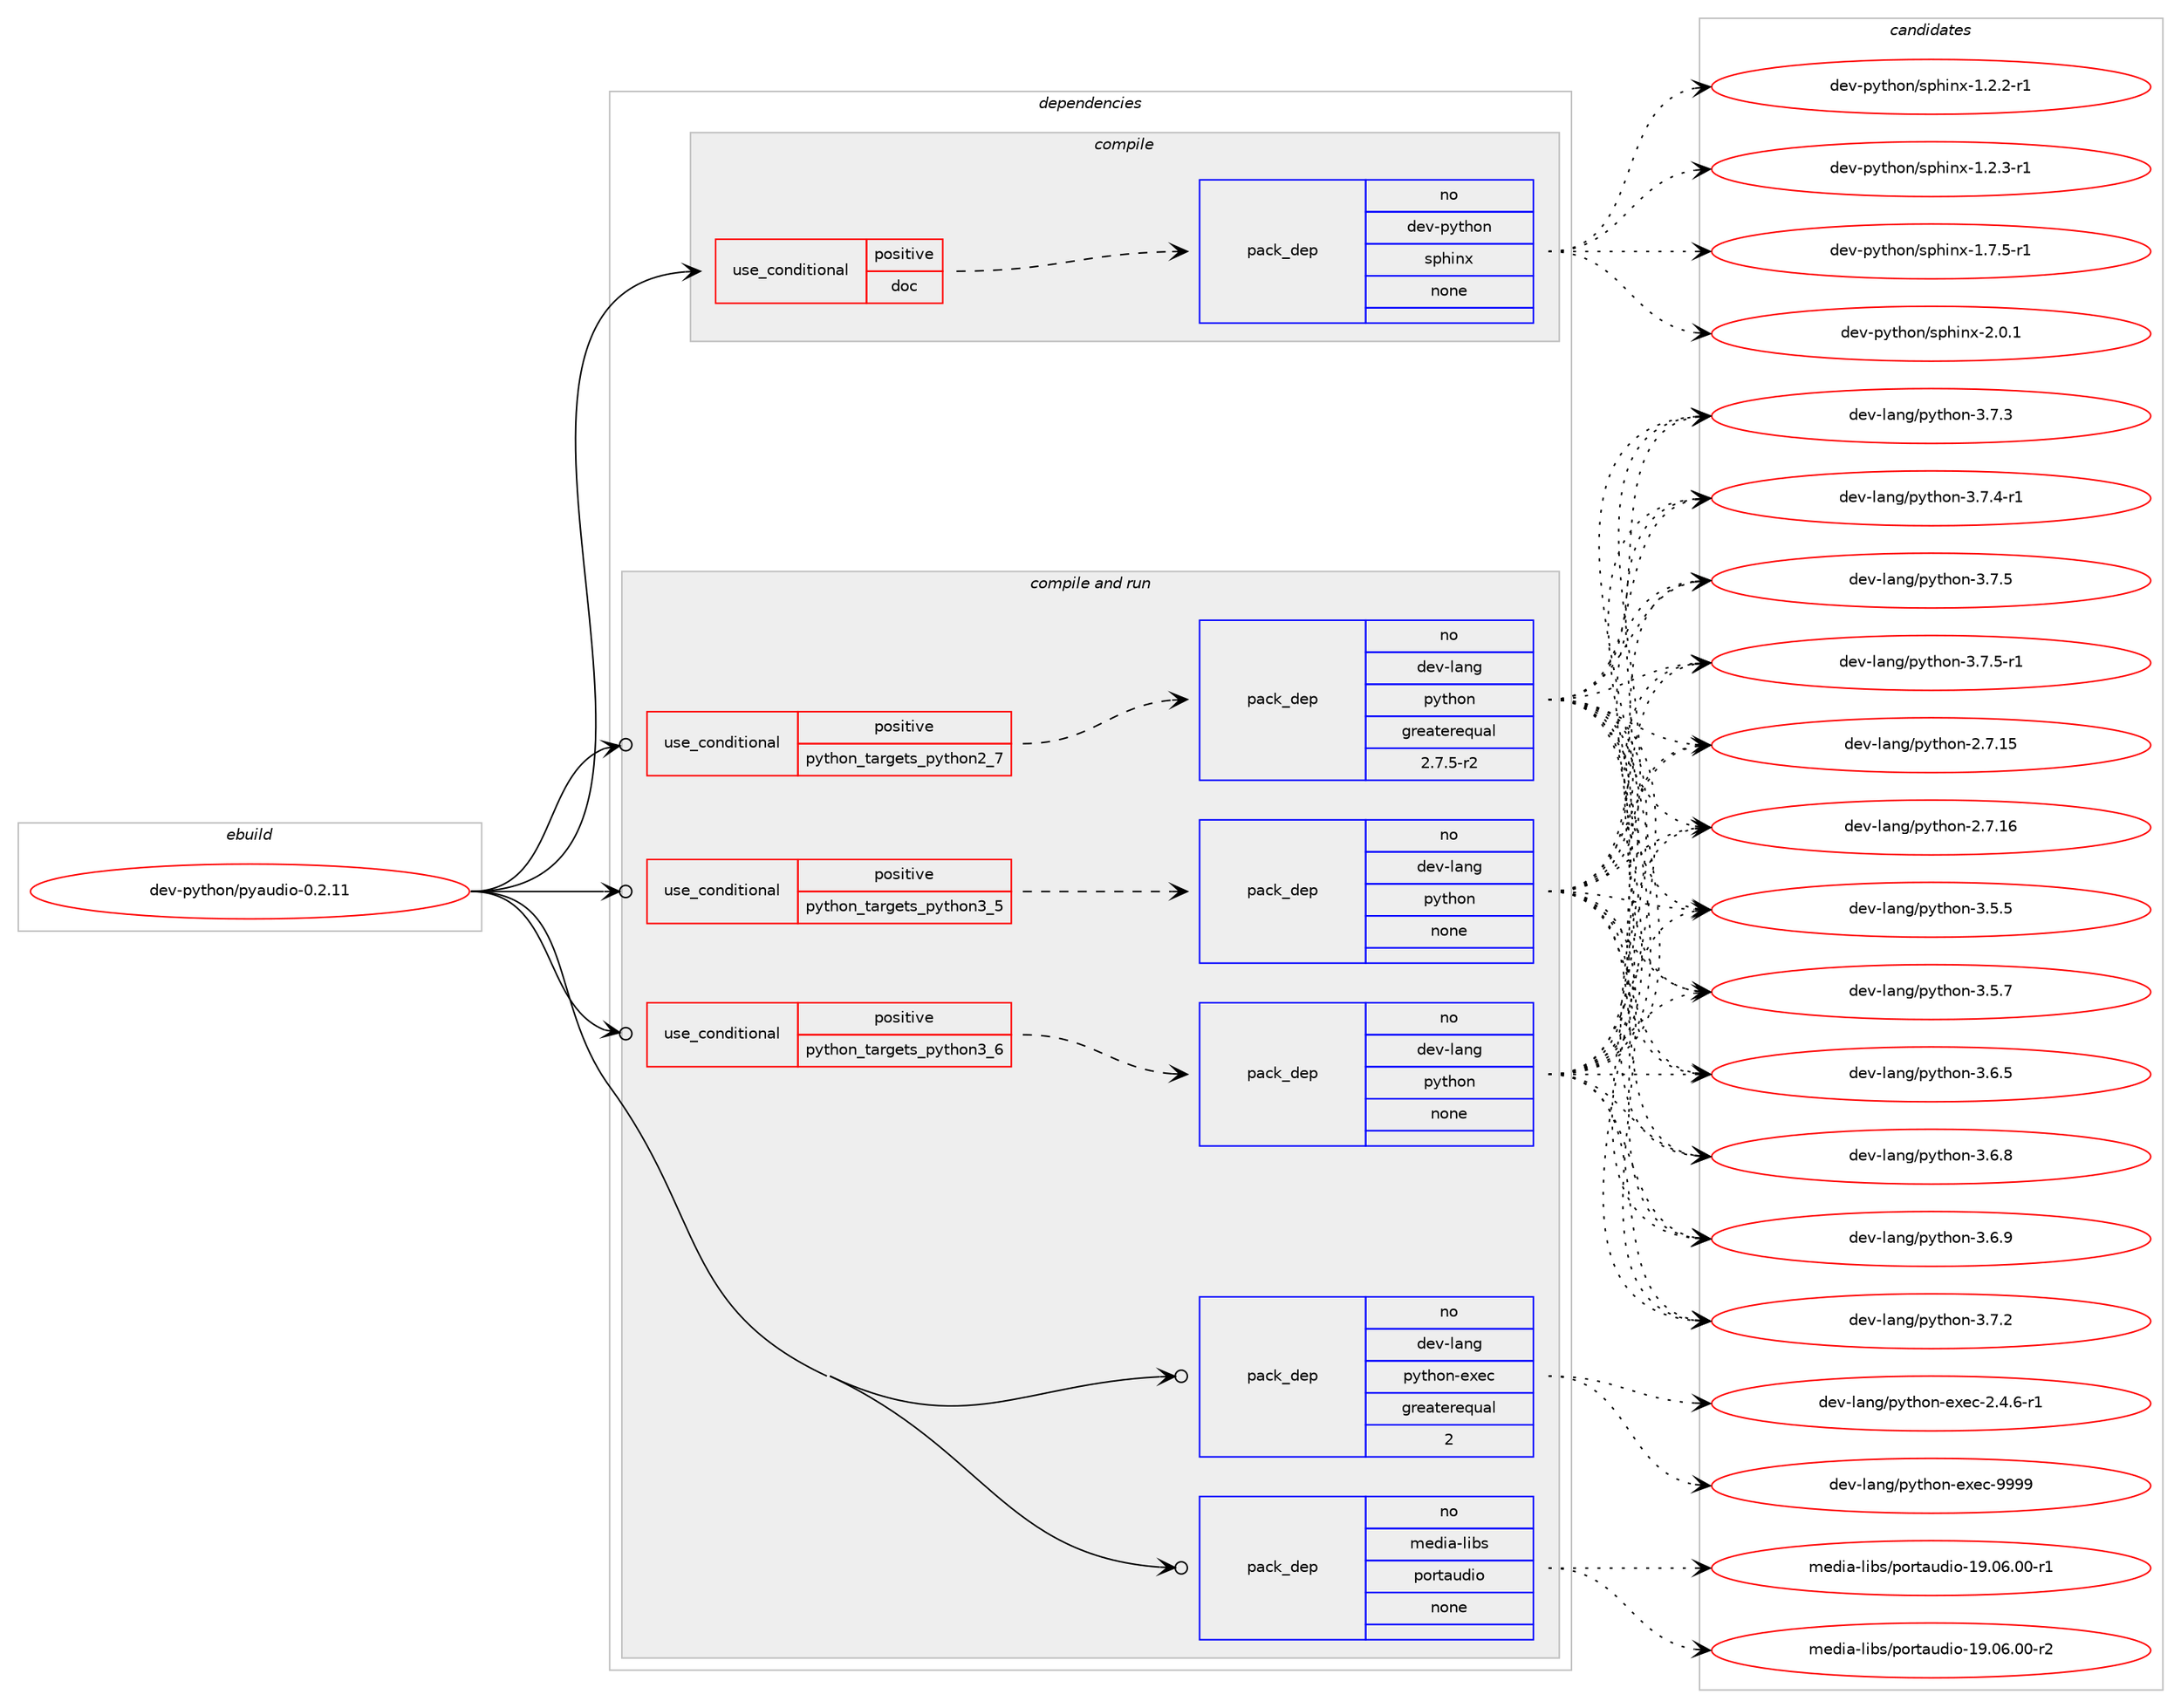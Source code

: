 digraph prolog {

# *************
# Graph options
# *************

newrank=true;
concentrate=true;
compound=true;
graph [rankdir=LR,fontname=Helvetica,fontsize=10,ranksep=1.5];#, ranksep=2.5, nodesep=0.2];
edge  [arrowhead=vee];
node  [fontname=Helvetica,fontsize=10];

# **********
# The ebuild
# **********

subgraph cluster_leftcol {
color=gray;
rank=same;
label=<<i>ebuild</i>>;
id [label="dev-python/pyaudio-0.2.11", color=red, width=4, href="../dev-python/pyaudio-0.2.11.svg"];
}

# ****************
# The dependencies
# ****************

subgraph cluster_midcol {
color=gray;
label=<<i>dependencies</i>>;
subgraph cluster_compile {
fillcolor="#eeeeee";
style=filled;
label=<<i>compile</i>>;
subgraph cond145349 {
dependency624309 [label=<<TABLE BORDER="0" CELLBORDER="1" CELLSPACING="0" CELLPADDING="4"><TR><TD ROWSPAN="3" CELLPADDING="10">use_conditional</TD></TR><TR><TD>positive</TD></TR><TR><TD>doc</TD></TR></TABLE>>, shape=none, color=red];
subgraph pack467116 {
dependency624310 [label=<<TABLE BORDER="0" CELLBORDER="1" CELLSPACING="0" CELLPADDING="4" WIDTH="220"><TR><TD ROWSPAN="6" CELLPADDING="30">pack_dep</TD></TR><TR><TD WIDTH="110">no</TD></TR><TR><TD>dev-python</TD></TR><TR><TD>sphinx</TD></TR><TR><TD>none</TD></TR><TR><TD></TD></TR></TABLE>>, shape=none, color=blue];
}
dependency624309:e -> dependency624310:w [weight=20,style="dashed",arrowhead="vee"];
}
id:e -> dependency624309:w [weight=20,style="solid",arrowhead="vee"];
}
subgraph cluster_compileandrun {
fillcolor="#eeeeee";
style=filled;
label=<<i>compile and run</i>>;
subgraph cond145350 {
dependency624311 [label=<<TABLE BORDER="0" CELLBORDER="1" CELLSPACING="0" CELLPADDING="4"><TR><TD ROWSPAN="3" CELLPADDING="10">use_conditional</TD></TR><TR><TD>positive</TD></TR><TR><TD>python_targets_python2_7</TD></TR></TABLE>>, shape=none, color=red];
subgraph pack467117 {
dependency624312 [label=<<TABLE BORDER="0" CELLBORDER="1" CELLSPACING="0" CELLPADDING="4" WIDTH="220"><TR><TD ROWSPAN="6" CELLPADDING="30">pack_dep</TD></TR><TR><TD WIDTH="110">no</TD></TR><TR><TD>dev-lang</TD></TR><TR><TD>python</TD></TR><TR><TD>greaterequal</TD></TR><TR><TD>2.7.5-r2</TD></TR></TABLE>>, shape=none, color=blue];
}
dependency624311:e -> dependency624312:w [weight=20,style="dashed",arrowhead="vee"];
}
id:e -> dependency624311:w [weight=20,style="solid",arrowhead="odotvee"];
subgraph cond145351 {
dependency624313 [label=<<TABLE BORDER="0" CELLBORDER="1" CELLSPACING="0" CELLPADDING="4"><TR><TD ROWSPAN="3" CELLPADDING="10">use_conditional</TD></TR><TR><TD>positive</TD></TR><TR><TD>python_targets_python3_5</TD></TR></TABLE>>, shape=none, color=red];
subgraph pack467118 {
dependency624314 [label=<<TABLE BORDER="0" CELLBORDER="1" CELLSPACING="0" CELLPADDING="4" WIDTH="220"><TR><TD ROWSPAN="6" CELLPADDING="30">pack_dep</TD></TR><TR><TD WIDTH="110">no</TD></TR><TR><TD>dev-lang</TD></TR><TR><TD>python</TD></TR><TR><TD>none</TD></TR><TR><TD></TD></TR></TABLE>>, shape=none, color=blue];
}
dependency624313:e -> dependency624314:w [weight=20,style="dashed",arrowhead="vee"];
}
id:e -> dependency624313:w [weight=20,style="solid",arrowhead="odotvee"];
subgraph cond145352 {
dependency624315 [label=<<TABLE BORDER="0" CELLBORDER="1" CELLSPACING="0" CELLPADDING="4"><TR><TD ROWSPAN="3" CELLPADDING="10">use_conditional</TD></TR><TR><TD>positive</TD></TR><TR><TD>python_targets_python3_6</TD></TR></TABLE>>, shape=none, color=red];
subgraph pack467119 {
dependency624316 [label=<<TABLE BORDER="0" CELLBORDER="1" CELLSPACING="0" CELLPADDING="4" WIDTH="220"><TR><TD ROWSPAN="6" CELLPADDING="30">pack_dep</TD></TR><TR><TD WIDTH="110">no</TD></TR><TR><TD>dev-lang</TD></TR><TR><TD>python</TD></TR><TR><TD>none</TD></TR><TR><TD></TD></TR></TABLE>>, shape=none, color=blue];
}
dependency624315:e -> dependency624316:w [weight=20,style="dashed",arrowhead="vee"];
}
id:e -> dependency624315:w [weight=20,style="solid",arrowhead="odotvee"];
subgraph pack467120 {
dependency624317 [label=<<TABLE BORDER="0" CELLBORDER="1" CELLSPACING="0" CELLPADDING="4" WIDTH="220"><TR><TD ROWSPAN="6" CELLPADDING="30">pack_dep</TD></TR><TR><TD WIDTH="110">no</TD></TR><TR><TD>dev-lang</TD></TR><TR><TD>python-exec</TD></TR><TR><TD>greaterequal</TD></TR><TR><TD>2</TD></TR></TABLE>>, shape=none, color=blue];
}
id:e -> dependency624317:w [weight=20,style="solid",arrowhead="odotvee"];
subgraph pack467121 {
dependency624318 [label=<<TABLE BORDER="0" CELLBORDER="1" CELLSPACING="0" CELLPADDING="4" WIDTH="220"><TR><TD ROWSPAN="6" CELLPADDING="30">pack_dep</TD></TR><TR><TD WIDTH="110">no</TD></TR><TR><TD>media-libs</TD></TR><TR><TD>portaudio</TD></TR><TR><TD>none</TD></TR><TR><TD></TD></TR></TABLE>>, shape=none, color=blue];
}
id:e -> dependency624318:w [weight=20,style="solid",arrowhead="odotvee"];
}
subgraph cluster_run {
fillcolor="#eeeeee";
style=filled;
label=<<i>run</i>>;
}
}

# **************
# The candidates
# **************

subgraph cluster_choices {
rank=same;
color=gray;
label=<<i>candidates</i>>;

subgraph choice467116 {
color=black;
nodesep=1;
choice10010111845112121116104111110471151121041051101204549465046504511449 [label="dev-python/sphinx-1.2.2-r1", color=red, width=4,href="../dev-python/sphinx-1.2.2-r1.svg"];
choice10010111845112121116104111110471151121041051101204549465046514511449 [label="dev-python/sphinx-1.2.3-r1", color=red, width=4,href="../dev-python/sphinx-1.2.3-r1.svg"];
choice10010111845112121116104111110471151121041051101204549465546534511449 [label="dev-python/sphinx-1.7.5-r1", color=red, width=4,href="../dev-python/sphinx-1.7.5-r1.svg"];
choice1001011184511212111610411111047115112104105110120455046484649 [label="dev-python/sphinx-2.0.1", color=red, width=4,href="../dev-python/sphinx-2.0.1.svg"];
dependency624310:e -> choice10010111845112121116104111110471151121041051101204549465046504511449:w [style=dotted,weight="100"];
dependency624310:e -> choice10010111845112121116104111110471151121041051101204549465046514511449:w [style=dotted,weight="100"];
dependency624310:e -> choice10010111845112121116104111110471151121041051101204549465546534511449:w [style=dotted,weight="100"];
dependency624310:e -> choice1001011184511212111610411111047115112104105110120455046484649:w [style=dotted,weight="100"];
}
subgraph choice467117 {
color=black;
nodesep=1;
choice10010111845108971101034711212111610411111045504655464953 [label="dev-lang/python-2.7.15", color=red, width=4,href="../dev-lang/python-2.7.15.svg"];
choice10010111845108971101034711212111610411111045504655464954 [label="dev-lang/python-2.7.16", color=red, width=4,href="../dev-lang/python-2.7.16.svg"];
choice100101118451089711010347112121116104111110455146534653 [label="dev-lang/python-3.5.5", color=red, width=4,href="../dev-lang/python-3.5.5.svg"];
choice100101118451089711010347112121116104111110455146534655 [label="dev-lang/python-3.5.7", color=red, width=4,href="../dev-lang/python-3.5.7.svg"];
choice100101118451089711010347112121116104111110455146544653 [label="dev-lang/python-3.6.5", color=red, width=4,href="../dev-lang/python-3.6.5.svg"];
choice100101118451089711010347112121116104111110455146544656 [label="dev-lang/python-3.6.8", color=red, width=4,href="../dev-lang/python-3.6.8.svg"];
choice100101118451089711010347112121116104111110455146544657 [label="dev-lang/python-3.6.9", color=red, width=4,href="../dev-lang/python-3.6.9.svg"];
choice100101118451089711010347112121116104111110455146554650 [label="dev-lang/python-3.7.2", color=red, width=4,href="../dev-lang/python-3.7.2.svg"];
choice100101118451089711010347112121116104111110455146554651 [label="dev-lang/python-3.7.3", color=red, width=4,href="../dev-lang/python-3.7.3.svg"];
choice1001011184510897110103471121211161041111104551465546524511449 [label="dev-lang/python-3.7.4-r1", color=red, width=4,href="../dev-lang/python-3.7.4-r1.svg"];
choice100101118451089711010347112121116104111110455146554653 [label="dev-lang/python-3.7.5", color=red, width=4,href="../dev-lang/python-3.7.5.svg"];
choice1001011184510897110103471121211161041111104551465546534511449 [label="dev-lang/python-3.7.5-r1", color=red, width=4,href="../dev-lang/python-3.7.5-r1.svg"];
dependency624312:e -> choice10010111845108971101034711212111610411111045504655464953:w [style=dotted,weight="100"];
dependency624312:e -> choice10010111845108971101034711212111610411111045504655464954:w [style=dotted,weight="100"];
dependency624312:e -> choice100101118451089711010347112121116104111110455146534653:w [style=dotted,weight="100"];
dependency624312:e -> choice100101118451089711010347112121116104111110455146534655:w [style=dotted,weight="100"];
dependency624312:e -> choice100101118451089711010347112121116104111110455146544653:w [style=dotted,weight="100"];
dependency624312:e -> choice100101118451089711010347112121116104111110455146544656:w [style=dotted,weight="100"];
dependency624312:e -> choice100101118451089711010347112121116104111110455146544657:w [style=dotted,weight="100"];
dependency624312:e -> choice100101118451089711010347112121116104111110455146554650:w [style=dotted,weight="100"];
dependency624312:e -> choice100101118451089711010347112121116104111110455146554651:w [style=dotted,weight="100"];
dependency624312:e -> choice1001011184510897110103471121211161041111104551465546524511449:w [style=dotted,weight="100"];
dependency624312:e -> choice100101118451089711010347112121116104111110455146554653:w [style=dotted,weight="100"];
dependency624312:e -> choice1001011184510897110103471121211161041111104551465546534511449:w [style=dotted,weight="100"];
}
subgraph choice467118 {
color=black;
nodesep=1;
choice10010111845108971101034711212111610411111045504655464953 [label="dev-lang/python-2.7.15", color=red, width=4,href="../dev-lang/python-2.7.15.svg"];
choice10010111845108971101034711212111610411111045504655464954 [label="dev-lang/python-2.7.16", color=red, width=4,href="../dev-lang/python-2.7.16.svg"];
choice100101118451089711010347112121116104111110455146534653 [label="dev-lang/python-3.5.5", color=red, width=4,href="../dev-lang/python-3.5.5.svg"];
choice100101118451089711010347112121116104111110455146534655 [label="dev-lang/python-3.5.7", color=red, width=4,href="../dev-lang/python-3.5.7.svg"];
choice100101118451089711010347112121116104111110455146544653 [label="dev-lang/python-3.6.5", color=red, width=4,href="../dev-lang/python-3.6.5.svg"];
choice100101118451089711010347112121116104111110455146544656 [label="dev-lang/python-3.6.8", color=red, width=4,href="../dev-lang/python-3.6.8.svg"];
choice100101118451089711010347112121116104111110455146544657 [label="dev-lang/python-3.6.9", color=red, width=4,href="../dev-lang/python-3.6.9.svg"];
choice100101118451089711010347112121116104111110455146554650 [label="dev-lang/python-3.7.2", color=red, width=4,href="../dev-lang/python-3.7.2.svg"];
choice100101118451089711010347112121116104111110455146554651 [label="dev-lang/python-3.7.3", color=red, width=4,href="../dev-lang/python-3.7.3.svg"];
choice1001011184510897110103471121211161041111104551465546524511449 [label="dev-lang/python-3.7.4-r1", color=red, width=4,href="../dev-lang/python-3.7.4-r1.svg"];
choice100101118451089711010347112121116104111110455146554653 [label="dev-lang/python-3.7.5", color=red, width=4,href="../dev-lang/python-3.7.5.svg"];
choice1001011184510897110103471121211161041111104551465546534511449 [label="dev-lang/python-3.7.5-r1", color=red, width=4,href="../dev-lang/python-3.7.5-r1.svg"];
dependency624314:e -> choice10010111845108971101034711212111610411111045504655464953:w [style=dotted,weight="100"];
dependency624314:e -> choice10010111845108971101034711212111610411111045504655464954:w [style=dotted,weight="100"];
dependency624314:e -> choice100101118451089711010347112121116104111110455146534653:w [style=dotted,weight="100"];
dependency624314:e -> choice100101118451089711010347112121116104111110455146534655:w [style=dotted,weight="100"];
dependency624314:e -> choice100101118451089711010347112121116104111110455146544653:w [style=dotted,weight="100"];
dependency624314:e -> choice100101118451089711010347112121116104111110455146544656:w [style=dotted,weight="100"];
dependency624314:e -> choice100101118451089711010347112121116104111110455146544657:w [style=dotted,weight="100"];
dependency624314:e -> choice100101118451089711010347112121116104111110455146554650:w [style=dotted,weight="100"];
dependency624314:e -> choice100101118451089711010347112121116104111110455146554651:w [style=dotted,weight="100"];
dependency624314:e -> choice1001011184510897110103471121211161041111104551465546524511449:w [style=dotted,weight="100"];
dependency624314:e -> choice100101118451089711010347112121116104111110455146554653:w [style=dotted,weight="100"];
dependency624314:e -> choice1001011184510897110103471121211161041111104551465546534511449:w [style=dotted,weight="100"];
}
subgraph choice467119 {
color=black;
nodesep=1;
choice10010111845108971101034711212111610411111045504655464953 [label="dev-lang/python-2.7.15", color=red, width=4,href="../dev-lang/python-2.7.15.svg"];
choice10010111845108971101034711212111610411111045504655464954 [label="dev-lang/python-2.7.16", color=red, width=4,href="../dev-lang/python-2.7.16.svg"];
choice100101118451089711010347112121116104111110455146534653 [label="dev-lang/python-3.5.5", color=red, width=4,href="../dev-lang/python-3.5.5.svg"];
choice100101118451089711010347112121116104111110455146534655 [label="dev-lang/python-3.5.7", color=red, width=4,href="../dev-lang/python-3.5.7.svg"];
choice100101118451089711010347112121116104111110455146544653 [label="dev-lang/python-3.6.5", color=red, width=4,href="../dev-lang/python-3.6.5.svg"];
choice100101118451089711010347112121116104111110455146544656 [label="dev-lang/python-3.6.8", color=red, width=4,href="../dev-lang/python-3.6.8.svg"];
choice100101118451089711010347112121116104111110455146544657 [label="dev-lang/python-3.6.9", color=red, width=4,href="../dev-lang/python-3.6.9.svg"];
choice100101118451089711010347112121116104111110455146554650 [label="dev-lang/python-3.7.2", color=red, width=4,href="../dev-lang/python-3.7.2.svg"];
choice100101118451089711010347112121116104111110455146554651 [label="dev-lang/python-3.7.3", color=red, width=4,href="../dev-lang/python-3.7.3.svg"];
choice1001011184510897110103471121211161041111104551465546524511449 [label="dev-lang/python-3.7.4-r1", color=red, width=4,href="../dev-lang/python-3.7.4-r1.svg"];
choice100101118451089711010347112121116104111110455146554653 [label="dev-lang/python-3.7.5", color=red, width=4,href="../dev-lang/python-3.7.5.svg"];
choice1001011184510897110103471121211161041111104551465546534511449 [label="dev-lang/python-3.7.5-r1", color=red, width=4,href="../dev-lang/python-3.7.5-r1.svg"];
dependency624316:e -> choice10010111845108971101034711212111610411111045504655464953:w [style=dotted,weight="100"];
dependency624316:e -> choice10010111845108971101034711212111610411111045504655464954:w [style=dotted,weight="100"];
dependency624316:e -> choice100101118451089711010347112121116104111110455146534653:w [style=dotted,weight="100"];
dependency624316:e -> choice100101118451089711010347112121116104111110455146534655:w [style=dotted,weight="100"];
dependency624316:e -> choice100101118451089711010347112121116104111110455146544653:w [style=dotted,weight="100"];
dependency624316:e -> choice100101118451089711010347112121116104111110455146544656:w [style=dotted,weight="100"];
dependency624316:e -> choice100101118451089711010347112121116104111110455146544657:w [style=dotted,weight="100"];
dependency624316:e -> choice100101118451089711010347112121116104111110455146554650:w [style=dotted,weight="100"];
dependency624316:e -> choice100101118451089711010347112121116104111110455146554651:w [style=dotted,weight="100"];
dependency624316:e -> choice1001011184510897110103471121211161041111104551465546524511449:w [style=dotted,weight="100"];
dependency624316:e -> choice100101118451089711010347112121116104111110455146554653:w [style=dotted,weight="100"];
dependency624316:e -> choice1001011184510897110103471121211161041111104551465546534511449:w [style=dotted,weight="100"];
}
subgraph choice467120 {
color=black;
nodesep=1;
choice10010111845108971101034711212111610411111045101120101994550465246544511449 [label="dev-lang/python-exec-2.4.6-r1", color=red, width=4,href="../dev-lang/python-exec-2.4.6-r1.svg"];
choice10010111845108971101034711212111610411111045101120101994557575757 [label="dev-lang/python-exec-9999", color=red, width=4,href="../dev-lang/python-exec-9999.svg"];
dependency624317:e -> choice10010111845108971101034711212111610411111045101120101994550465246544511449:w [style=dotted,weight="100"];
dependency624317:e -> choice10010111845108971101034711212111610411111045101120101994557575757:w [style=dotted,weight="100"];
}
subgraph choice467121 {
color=black;
nodesep=1;
choice10910110010597451081059811547112111114116971171001051114549574648544648484511449 [label="media-libs/portaudio-19.06.00-r1", color=red, width=4,href="../media-libs/portaudio-19.06.00-r1.svg"];
choice10910110010597451081059811547112111114116971171001051114549574648544648484511450 [label="media-libs/portaudio-19.06.00-r2", color=red, width=4,href="../media-libs/portaudio-19.06.00-r2.svg"];
dependency624318:e -> choice10910110010597451081059811547112111114116971171001051114549574648544648484511449:w [style=dotted,weight="100"];
dependency624318:e -> choice10910110010597451081059811547112111114116971171001051114549574648544648484511450:w [style=dotted,weight="100"];
}
}

}
